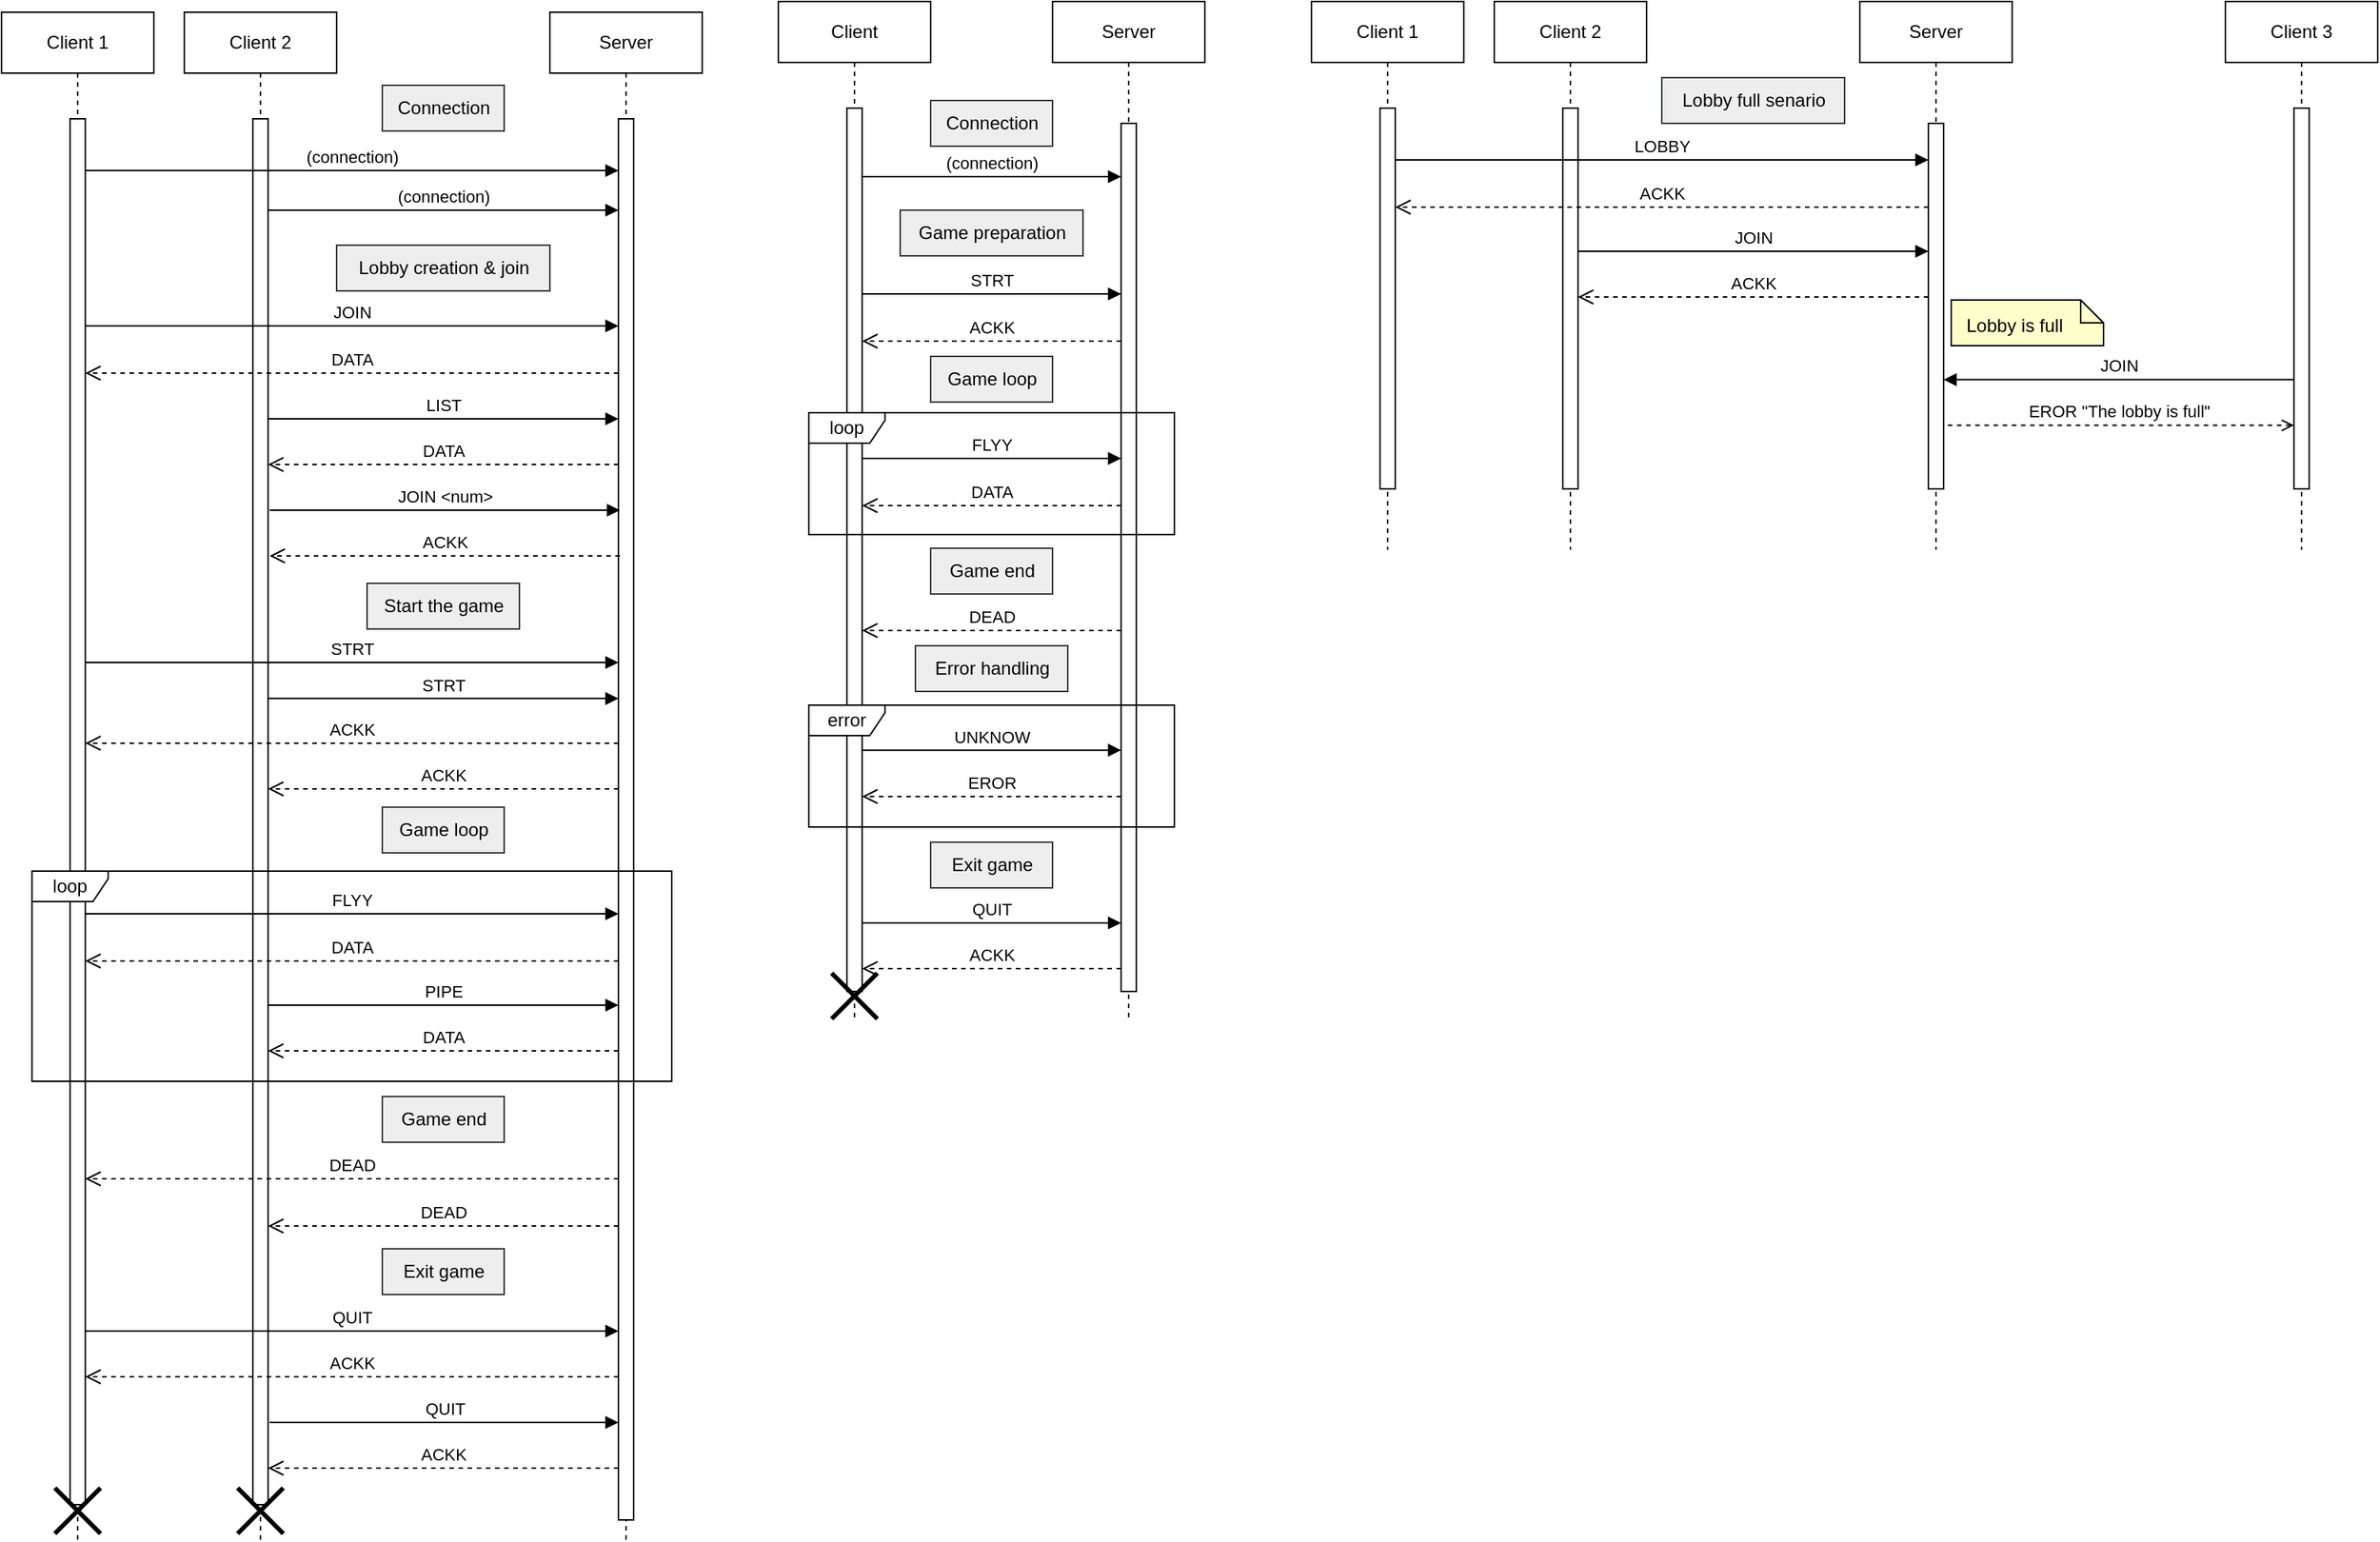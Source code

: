 <mxfile version="24.7.17">
  <diagram name="Page-1" id="2YBvvXClWsGukQMizWep">
    <mxGraphModel dx="1594" dy="945" grid="1" gridSize="10" guides="1" tooltips="1" connect="1" arrows="1" fold="1" page="1" pageScale="1" pageWidth="850" pageHeight="1100" math="0" shadow="0">
      <root>
        <mxCell id="0" />
        <mxCell id="1" parent="0" />
        <mxCell id="tDjdki0yMLphuaXDx4tr-15" value="Client" style="shape=umlLifeline;perimeter=lifelinePerimeter;whiteSpace=wrap;html=1;container=0;dropTarget=0;collapsible=0;recursiveResize=0;outlineConnect=0;portConstraint=eastwest;newEdgeStyle={&quot;edgeStyle&quot;:&quot;elbowEdgeStyle&quot;,&quot;elbow&quot;:&quot;vertical&quot;,&quot;curved&quot;:0,&quot;rounded&quot;:0};" parent="1" vertex="1">
          <mxGeometry x="550" y="23" width="100" height="670" as="geometry" />
        </mxCell>
        <mxCell id="tDjdki0yMLphuaXDx4tr-16" value="" style="html=1;points=[];perimeter=orthogonalPerimeter;outlineConnect=0;targetShapes=umlLifeline;portConstraint=eastwest;newEdgeStyle={&quot;edgeStyle&quot;:&quot;elbowEdgeStyle&quot;,&quot;elbow&quot;:&quot;vertical&quot;,&quot;curved&quot;:0,&quot;rounded&quot;:0};" parent="tDjdki0yMLphuaXDx4tr-15" vertex="1">
          <mxGeometry x="45" y="70" width="10" height="580" as="geometry" />
        </mxCell>
        <mxCell id="tDjdki0yMLphuaXDx4tr-46" value="" style="shape=umlDestroy;whiteSpace=wrap;html=1;strokeWidth=3;targetShapes=umlLifeline;" parent="tDjdki0yMLphuaXDx4tr-15" vertex="1">
          <mxGeometry x="35" y="638" width="30" height="30" as="geometry" />
        </mxCell>
        <mxCell id="tDjdki0yMLphuaXDx4tr-17" value="Server" style="shape=umlLifeline;perimeter=lifelinePerimeter;whiteSpace=wrap;html=1;container=0;dropTarget=0;collapsible=0;recursiveResize=0;outlineConnect=0;portConstraint=eastwest;newEdgeStyle={&quot;edgeStyle&quot;:&quot;elbowEdgeStyle&quot;,&quot;elbow&quot;:&quot;vertical&quot;,&quot;curved&quot;:0,&quot;rounded&quot;:0};" parent="1" vertex="1">
          <mxGeometry x="730" y="23" width="100" height="670" as="geometry" />
        </mxCell>
        <mxCell id="tDjdki0yMLphuaXDx4tr-18" value="" style="html=1;points=[];perimeter=orthogonalPerimeter;outlineConnect=0;targetShapes=umlLifeline;portConstraint=eastwest;newEdgeStyle={&quot;edgeStyle&quot;:&quot;elbowEdgeStyle&quot;,&quot;elbow&quot;:&quot;vertical&quot;,&quot;curved&quot;:0,&quot;rounded&quot;:0};" parent="tDjdki0yMLphuaXDx4tr-17" vertex="1">
          <mxGeometry x="45" y="80" width="10" height="570" as="geometry" />
        </mxCell>
        <mxCell id="tDjdki0yMLphuaXDx4tr-19" value="(connection)" style="html=1;verticalAlign=bottom;endArrow=block;edgeStyle=elbowEdgeStyle;elbow=horizontal;curved=0;rounded=0;" parent="1" edge="1">
          <mxGeometry relative="1" as="geometry">
            <mxPoint x="605" y="138" as="sourcePoint" />
            <Array as="points">
              <mxPoint x="690" y="138" />
            </Array>
            <mxPoint x="775" y="138" as="targetPoint" />
          </mxGeometry>
        </mxCell>
        <mxCell id="tDjdki0yMLphuaXDx4tr-28" value="Connection" style="text;html=1;align=center;verticalAlign=middle;resizable=0;points=[];autosize=1;strokeColor=#36393d;fillColor=#eeeeee;" parent="1" vertex="1">
          <mxGeometry x="650" y="88" width="80" height="30" as="geometry" />
        </mxCell>
        <mxCell id="tDjdki0yMLphuaXDx4tr-30" value="Game preparation" style="text;html=1;align=center;verticalAlign=middle;resizable=0;points=[];autosize=1;strokeColor=#36393d;fillColor=#eeeeee;" parent="1" vertex="1">
          <mxGeometry x="630" y="160" width="120" height="30" as="geometry" />
        </mxCell>
        <mxCell id="tDjdki0yMLphuaXDx4tr-31" value="STRT" style="html=1;verticalAlign=bottom;endArrow=block;edgeStyle=elbowEdgeStyle;elbow=vertical;curved=0;rounded=0;" parent="1" edge="1">
          <mxGeometry relative="1" as="geometry">
            <mxPoint x="605" y="215" as="sourcePoint" />
            <Array as="points">
              <mxPoint x="690" y="215" />
            </Array>
            <mxPoint x="775" y="215" as="targetPoint" />
          </mxGeometry>
        </mxCell>
        <mxCell id="tDjdki0yMLphuaXDx4tr-32" value="ACKK" style="html=1;verticalAlign=bottom;endArrow=open;dashed=1;endSize=8;edgeStyle=elbowEdgeStyle;elbow=horizontal;curved=0;rounded=0;" parent="1" edge="1">
          <mxGeometry relative="1" as="geometry">
            <mxPoint x="605" y="246" as="targetPoint" />
            <Array as="points">
              <mxPoint x="700" y="246" />
            </Array>
            <mxPoint x="775" y="246" as="sourcePoint" />
          </mxGeometry>
        </mxCell>
        <mxCell id="tDjdki0yMLphuaXDx4tr-33" value="Game loop" style="text;html=1;align=center;verticalAlign=middle;resizable=0;points=[];autosize=1;strokeColor=#36393d;fillColor=#eeeeee;" parent="1" vertex="1">
          <mxGeometry x="650" y="256" width="80" height="30" as="geometry" />
        </mxCell>
        <mxCell id="tDjdki0yMLphuaXDx4tr-34" value="loop" style="shape=umlFrame;whiteSpace=wrap;html=1;pointerEvents=0;width=50;height=20;" parent="1" vertex="1">
          <mxGeometry x="570" y="293" width="240" height="80" as="geometry" />
        </mxCell>
        <mxCell id="tDjdki0yMLphuaXDx4tr-35" value="FLYY" style="html=1;verticalAlign=bottom;endArrow=block;edgeStyle=elbowEdgeStyle;elbow=vertical;curved=0;rounded=0;" parent="1" edge="1">
          <mxGeometry relative="1" as="geometry">
            <mxPoint x="605" y="323" as="sourcePoint" />
            <Array as="points">
              <mxPoint x="690" y="323" />
            </Array>
            <mxPoint x="775" y="323" as="targetPoint" />
          </mxGeometry>
        </mxCell>
        <mxCell id="tDjdki0yMLphuaXDx4tr-36" value="DATA" style="html=1;verticalAlign=bottom;endArrow=open;dashed=1;endSize=8;edgeStyle=elbowEdgeStyle;elbow=vertical;curved=0;rounded=0;" parent="1" edge="1">
          <mxGeometry relative="1" as="geometry">
            <mxPoint x="605" y="354" as="targetPoint" />
            <Array as="points">
              <mxPoint x="700" y="354" />
            </Array>
            <mxPoint x="775" y="354" as="sourcePoint" />
          </mxGeometry>
        </mxCell>
        <mxCell id="tDjdki0yMLphuaXDx4tr-37" value="DEAD" style="html=1;verticalAlign=bottom;endArrow=open;dashed=1;endSize=8;edgeStyle=elbowEdgeStyle;elbow=vertical;curved=0;rounded=0;" parent="1" edge="1">
          <mxGeometry relative="1" as="geometry">
            <mxPoint x="605" y="436" as="targetPoint" />
            <Array as="points">
              <mxPoint x="700" y="436" />
            </Array>
            <mxPoint x="775" y="436" as="sourcePoint" />
          </mxGeometry>
        </mxCell>
        <mxCell id="tDjdki0yMLphuaXDx4tr-38" value="Game end" style="text;html=1;align=center;verticalAlign=middle;resizable=0;points=[];autosize=1;strokeColor=#36393d;fillColor=#eeeeee;" parent="1" vertex="1">
          <mxGeometry x="650" y="382" width="80" height="30" as="geometry" />
        </mxCell>
        <mxCell id="tDjdki0yMLphuaXDx4tr-39" value="Error handling" style="text;html=1;align=center;verticalAlign=middle;resizable=0;points=[];autosize=1;strokeColor=#36393d;fillColor=#eeeeee;" parent="1" vertex="1">
          <mxGeometry x="640" y="446" width="100" height="30" as="geometry" />
        </mxCell>
        <mxCell id="tDjdki0yMLphuaXDx4tr-40" value="error" style="shape=umlFrame;whiteSpace=wrap;html=1;pointerEvents=0;width=50;height=20;" parent="1" vertex="1">
          <mxGeometry x="570" y="485" width="240" height="80" as="geometry" />
        </mxCell>
        <mxCell id="tDjdki0yMLphuaXDx4tr-41" value="UNKNOW" style="html=1;verticalAlign=bottom;endArrow=block;edgeStyle=elbowEdgeStyle;elbow=vertical;curved=0;rounded=0;" parent="1" edge="1">
          <mxGeometry relative="1" as="geometry">
            <mxPoint x="605" y="514.58" as="sourcePoint" />
            <Array as="points">
              <mxPoint x="690" y="514.58" />
            </Array>
            <mxPoint x="775" y="514.58" as="targetPoint" />
          </mxGeometry>
        </mxCell>
        <mxCell id="tDjdki0yMLphuaXDx4tr-42" value="EROR" style="html=1;verticalAlign=bottom;endArrow=open;dashed=1;endSize=8;edgeStyle=elbowEdgeStyle;elbow=vertical;curved=0;rounded=0;" parent="1" edge="1">
          <mxGeometry relative="1" as="geometry">
            <mxPoint x="605" y="545" as="targetPoint" />
            <Array as="points">
              <mxPoint x="700" y="545" />
            </Array>
            <mxPoint x="775" y="545" as="sourcePoint" />
          </mxGeometry>
        </mxCell>
        <mxCell id="tDjdki0yMLphuaXDx4tr-43" value="Exit game" style="text;html=1;align=center;verticalAlign=middle;resizable=0;points=[];autosize=1;strokeColor=#36393d;fillColor=#eeeeee;" parent="1" vertex="1">
          <mxGeometry x="650" y="575" width="80" height="30" as="geometry" />
        </mxCell>
        <mxCell id="tDjdki0yMLphuaXDx4tr-44" value="QUIT" style="html=1;verticalAlign=bottom;endArrow=block;edgeStyle=elbowEdgeStyle;elbow=vertical;curved=0;rounded=0;" parent="1" edge="1">
          <mxGeometry relative="1" as="geometry">
            <mxPoint x="605" y="628" as="sourcePoint" />
            <Array as="points">
              <mxPoint x="690" y="628" />
            </Array>
            <mxPoint x="775" y="628" as="targetPoint" />
          </mxGeometry>
        </mxCell>
        <mxCell id="tDjdki0yMLphuaXDx4tr-45" value="ACKK" style="html=1;verticalAlign=bottom;endArrow=open;dashed=1;endSize=8;edgeStyle=elbowEdgeStyle;elbow=vertical;curved=0;rounded=0;" parent="1" edge="1">
          <mxGeometry relative="1" as="geometry">
            <mxPoint x="605" y="658" as="targetPoint" />
            <Array as="points">
              <mxPoint x="700" y="658" />
            </Array>
            <mxPoint x="775" y="658" as="sourcePoint" />
          </mxGeometry>
        </mxCell>
        <mxCell id="tDjdki0yMLphuaXDx4tr-47" value="Client 1" style="shape=umlLifeline;perimeter=lifelinePerimeter;whiteSpace=wrap;html=1;container=0;dropTarget=0;collapsible=0;recursiveResize=0;outlineConnect=0;portConstraint=eastwest;newEdgeStyle={&quot;edgeStyle&quot;:&quot;elbowEdgeStyle&quot;,&quot;elbow&quot;:&quot;vertical&quot;,&quot;curved&quot;:0,&quot;rounded&quot;:0};" parent="1" vertex="1">
          <mxGeometry x="40" y="30" width="100" height="1003" as="geometry" />
        </mxCell>
        <mxCell id="tDjdki0yMLphuaXDx4tr-48" value="" style="html=1;points=[];perimeter=orthogonalPerimeter;outlineConnect=0;targetShapes=umlLifeline;portConstraint=eastwest;newEdgeStyle={&quot;edgeStyle&quot;:&quot;elbowEdgeStyle&quot;,&quot;elbow&quot;:&quot;vertical&quot;,&quot;curved&quot;:0,&quot;rounded&quot;:0};" parent="tDjdki0yMLphuaXDx4tr-47" vertex="1">
          <mxGeometry x="45" y="70" width="10" height="910" as="geometry" />
        </mxCell>
        <mxCell id="tDjdki0yMLphuaXDx4tr-86" value="" style="shape=umlDestroy;whiteSpace=wrap;html=1;strokeWidth=3;targetShapes=umlLifeline;" parent="tDjdki0yMLphuaXDx4tr-47" vertex="1">
          <mxGeometry x="35" y="969" width="30" height="30" as="geometry" />
        </mxCell>
        <mxCell id="tDjdki0yMLphuaXDx4tr-50" value="Client 2" style="shape=umlLifeline;perimeter=lifelinePerimeter;whiteSpace=wrap;html=1;container=0;dropTarget=0;collapsible=0;recursiveResize=0;outlineConnect=0;portConstraint=eastwest;newEdgeStyle={&quot;edgeStyle&quot;:&quot;elbowEdgeStyle&quot;,&quot;elbow&quot;:&quot;vertical&quot;,&quot;curved&quot;:0,&quot;rounded&quot;:0};" parent="1" vertex="1">
          <mxGeometry x="160" y="30" width="100" height="1003" as="geometry" />
        </mxCell>
        <mxCell id="tDjdki0yMLphuaXDx4tr-51" value="" style="html=1;points=[];perimeter=orthogonalPerimeter;outlineConnect=0;targetShapes=umlLifeline;portConstraint=eastwest;newEdgeStyle={&quot;edgeStyle&quot;:&quot;elbowEdgeStyle&quot;,&quot;elbow&quot;:&quot;vertical&quot;,&quot;curved&quot;:0,&quot;rounded&quot;:0};" parent="tDjdki0yMLphuaXDx4tr-50" vertex="1">
          <mxGeometry x="45" y="70" width="10" height="910" as="geometry" />
        </mxCell>
        <mxCell id="tDjdki0yMLphuaXDx4tr-87" value="" style="shape=umlDestroy;whiteSpace=wrap;html=1;strokeWidth=3;targetShapes=umlLifeline;" parent="tDjdki0yMLphuaXDx4tr-50" vertex="1">
          <mxGeometry x="35" y="969" width="30" height="30" as="geometry" />
        </mxCell>
        <mxCell id="tDjdki0yMLphuaXDx4tr-53" value="Server" style="shape=umlLifeline;perimeter=lifelinePerimeter;whiteSpace=wrap;html=1;container=0;dropTarget=0;collapsible=0;recursiveResize=0;outlineConnect=0;portConstraint=eastwest;newEdgeStyle={&quot;edgeStyle&quot;:&quot;elbowEdgeStyle&quot;,&quot;elbow&quot;:&quot;vertical&quot;,&quot;curved&quot;:0,&quot;rounded&quot;:0};" parent="1" vertex="1">
          <mxGeometry x="400" y="30" width="100" height="1003" as="geometry" />
        </mxCell>
        <mxCell id="tDjdki0yMLphuaXDx4tr-54" value="" style="html=1;points=[];perimeter=orthogonalPerimeter;outlineConnect=0;targetShapes=umlLifeline;portConstraint=eastwest;newEdgeStyle={&quot;edgeStyle&quot;:&quot;elbowEdgeStyle&quot;,&quot;elbow&quot;:&quot;vertical&quot;,&quot;curved&quot;:0,&quot;rounded&quot;:0};" parent="tDjdki0yMLphuaXDx4tr-53" vertex="1">
          <mxGeometry x="45" y="70" width="10" height="920" as="geometry" />
        </mxCell>
        <mxCell id="tDjdki0yMLphuaXDx4tr-57" value="Connection" style="text;html=1;align=center;verticalAlign=middle;resizable=0;points=[];autosize=1;strokeColor=#36393d;fillColor=#eeeeee;" parent="1" vertex="1">
          <mxGeometry x="290" y="78" width="80" height="30" as="geometry" />
        </mxCell>
        <mxCell id="tDjdki0yMLphuaXDx4tr-58" value="(connection)" style="html=1;verticalAlign=bottom;endArrow=block;edgeStyle=elbowEdgeStyle;elbow=vertical;curved=0;rounded=0;" parent="1" edge="1">
          <mxGeometry relative="1" as="geometry">
            <mxPoint x="95" y="134" as="sourcePoint" />
            <Array as="points">
              <mxPoint x="330" y="134" />
            </Array>
            <mxPoint x="445" y="134" as="targetPoint" />
          </mxGeometry>
        </mxCell>
        <mxCell id="tDjdki0yMLphuaXDx4tr-60" value="(connection)" style="html=1;verticalAlign=bottom;endArrow=block;edgeStyle=elbowEdgeStyle;elbow=horizontal;curved=0;rounded=0;" parent="1" edge="1">
          <mxGeometry relative="1" as="geometry">
            <mxPoint x="215" y="160" as="sourcePoint" />
            <Array as="points">
              <mxPoint x="335" y="160" />
            </Array>
            <mxPoint x="445" y="160" as="targetPoint" />
          </mxGeometry>
        </mxCell>
        <mxCell id="tDjdki0yMLphuaXDx4tr-62" value="Lobby creation &amp;amp; join" style="text;html=1;align=center;verticalAlign=middle;resizable=0;points=[];autosize=1;strokeColor=#36393d;fillColor=#eeeeee;" parent="1" vertex="1">
          <mxGeometry x="260" y="183" width="140" height="30" as="geometry" />
        </mxCell>
        <mxCell id="tDjdki0yMLphuaXDx4tr-63" value="JOIN" style="html=1;verticalAlign=bottom;endArrow=block;edgeStyle=elbowEdgeStyle;elbow=vertical;curved=0;rounded=0;" parent="1" edge="1">
          <mxGeometry relative="1" as="geometry">
            <mxPoint x="95" y="236" as="sourcePoint" />
            <Array as="points">
              <mxPoint x="325" y="236" />
            </Array>
            <mxPoint x="445" y="236" as="targetPoint" />
          </mxGeometry>
        </mxCell>
        <mxCell id="tDjdki0yMLphuaXDx4tr-64" value="DATA" style="html=1;verticalAlign=bottom;endArrow=open;dashed=1;endSize=8;edgeStyle=elbowEdgeStyle;elbow=vertical;curved=0;rounded=0;" parent="1" edge="1">
          <mxGeometry relative="1" as="geometry">
            <mxPoint x="95" y="267" as="targetPoint" />
            <Array as="points">
              <mxPoint x="350" y="267" />
            </Array>
            <mxPoint x="445" y="267" as="sourcePoint" />
          </mxGeometry>
        </mxCell>
        <mxCell id="tDjdki0yMLphuaXDx4tr-65" value="LIST" style="html=1;verticalAlign=bottom;endArrow=block;edgeStyle=elbowEdgeStyle;elbow=vertical;curved=0;rounded=0;" parent="1" edge="1">
          <mxGeometry relative="1" as="geometry">
            <mxPoint x="215" y="297" as="sourcePoint" />
            <Array as="points">
              <mxPoint x="335" y="297" />
            </Array>
            <mxPoint x="445" y="297" as="targetPoint" />
          </mxGeometry>
        </mxCell>
        <mxCell id="tDjdki0yMLphuaXDx4tr-66" value="DATA" style="html=1;verticalAlign=bottom;endArrow=open;dashed=1;endSize=8;edgeStyle=elbowEdgeStyle;elbow=vertical;curved=0;rounded=0;" parent="1" edge="1">
          <mxGeometry relative="1" as="geometry">
            <mxPoint x="215" y="327" as="targetPoint" />
            <Array as="points">
              <mxPoint x="350" y="327" />
            </Array>
            <mxPoint x="445" y="327" as="sourcePoint" />
          </mxGeometry>
        </mxCell>
        <mxCell id="tDjdki0yMLphuaXDx4tr-67" value="JOIN &amp;lt;num&amp;gt;" style="html=1;verticalAlign=bottom;endArrow=block;edgeStyle=elbowEdgeStyle;elbow=horizontal;curved=0;rounded=0;" parent="1" edge="1">
          <mxGeometry relative="1" as="geometry">
            <mxPoint x="216" y="357" as="sourcePoint" />
            <Array as="points">
              <mxPoint x="336" y="357" />
            </Array>
            <mxPoint x="446" y="357" as="targetPoint" />
          </mxGeometry>
        </mxCell>
        <mxCell id="tDjdki0yMLphuaXDx4tr-68" value="ACKK" style="html=1;verticalAlign=bottom;endArrow=open;dashed=1;endSize=8;edgeStyle=elbowEdgeStyle;elbow=vertical;curved=0;rounded=0;" parent="1" edge="1">
          <mxGeometry x="0.003" relative="1" as="geometry">
            <mxPoint x="216" y="387" as="targetPoint" />
            <Array as="points">
              <mxPoint x="351" y="387" />
            </Array>
            <mxPoint x="446" y="387" as="sourcePoint" />
            <mxPoint as="offset" />
          </mxGeometry>
        </mxCell>
        <mxCell id="tDjdki0yMLphuaXDx4tr-69" value="ACKK" style="html=1;verticalAlign=bottom;endArrow=open;dashed=1;endSize=8;edgeStyle=elbowEdgeStyle;elbow=vertical;curved=0;rounded=0;" parent="1" edge="1">
          <mxGeometry x="0.003" relative="1" as="geometry">
            <mxPoint x="95.0" y="510" as="targetPoint" />
            <Array as="points">
              <mxPoint x="350" y="510" />
            </Array>
            <mxPoint x="445" y="510" as="sourcePoint" />
            <mxPoint as="offset" />
          </mxGeometry>
        </mxCell>
        <mxCell id="tDjdki0yMLphuaXDx4tr-70" value="ACKK" style="html=1;verticalAlign=bottom;endArrow=open;dashed=1;endSize=8;edgeStyle=elbowEdgeStyle;elbow=vertical;curved=0;rounded=0;" parent="1" edge="1">
          <mxGeometry x="0.003" relative="1" as="geometry">
            <mxPoint x="215" y="540" as="targetPoint" />
            <Array as="points">
              <mxPoint x="350" y="540" />
            </Array>
            <mxPoint x="445" y="540" as="sourcePoint" />
            <mxPoint as="offset" />
          </mxGeometry>
        </mxCell>
        <mxCell id="tDjdki0yMLphuaXDx4tr-71" value="Start the game" style="text;html=1;align=center;verticalAlign=middle;resizable=0;points=[];autosize=1;strokeColor=#36393d;fillColor=#eeeeee;" parent="1" vertex="1">
          <mxGeometry x="280" y="405" width="100" height="30" as="geometry" />
        </mxCell>
        <mxCell id="tDjdki0yMLphuaXDx4tr-72" value="Game loop" style="text;html=1;align=center;verticalAlign=middle;resizable=0;points=[];autosize=1;strokeColor=#36393d;fillColor=#eeeeee;" parent="1" vertex="1">
          <mxGeometry x="290" y="552" width="80" height="30" as="geometry" />
        </mxCell>
        <mxCell id="tDjdki0yMLphuaXDx4tr-73" value="loop" style="shape=umlFrame;whiteSpace=wrap;html=1;pointerEvents=0;width=50;height=20;" parent="1" vertex="1">
          <mxGeometry x="60" y="594" width="420" height="138" as="geometry" />
        </mxCell>
        <mxCell id="tDjdki0yMLphuaXDx4tr-74" value="FLYY" style="html=1;verticalAlign=bottom;endArrow=block;edgeStyle=elbowEdgeStyle;elbow=vertical;curved=0;rounded=0;" parent="1" edge="1">
          <mxGeometry relative="1" as="geometry">
            <mxPoint x="95" y="622" as="sourcePoint" />
            <Array as="points">
              <mxPoint x="325" y="622" />
            </Array>
            <mxPoint x="445" y="622" as="targetPoint" />
          </mxGeometry>
        </mxCell>
        <mxCell id="tDjdki0yMLphuaXDx4tr-75" value="DATA" style="html=1;verticalAlign=bottom;endArrow=open;dashed=1;endSize=8;edgeStyle=elbowEdgeStyle;elbow=vertical;curved=0;rounded=0;" parent="1" edge="1">
          <mxGeometry relative="1" as="geometry">
            <mxPoint x="95" y="653" as="targetPoint" />
            <Array as="points">
              <mxPoint x="350" y="653" />
            </Array>
            <mxPoint x="445" y="653" as="sourcePoint" />
          </mxGeometry>
        </mxCell>
        <mxCell id="tDjdki0yMLphuaXDx4tr-76" value="PIPE" style="html=1;verticalAlign=bottom;endArrow=block;edgeStyle=elbowEdgeStyle;elbow=horizontal;curved=0;rounded=0;" parent="1" edge="1">
          <mxGeometry relative="1" as="geometry">
            <mxPoint x="215.0" y="682" as="sourcePoint" />
            <Array as="points">
              <mxPoint x="325" y="682" />
            </Array>
            <mxPoint x="445" y="682" as="targetPoint" />
          </mxGeometry>
        </mxCell>
        <mxCell id="tDjdki0yMLphuaXDx4tr-77" value="DATA" style="html=1;verticalAlign=bottom;endArrow=open;dashed=1;endSize=8;edgeStyle=elbowEdgeStyle;elbow=vertical;curved=0;rounded=0;" parent="1" edge="1">
          <mxGeometry relative="1" as="geometry">
            <mxPoint x="215.0" y="712" as="targetPoint" />
            <Array as="points">
              <mxPoint x="350" y="712" />
            </Array>
            <mxPoint x="445" y="712" as="sourcePoint" />
          </mxGeometry>
        </mxCell>
        <mxCell id="tDjdki0yMLphuaXDx4tr-78" value="Game end" style="text;html=1;align=center;verticalAlign=middle;resizable=0;points=[];autosize=1;strokeColor=#36393d;fillColor=#eeeeee;" parent="1" vertex="1">
          <mxGeometry x="290" y="742" width="80" height="30" as="geometry" />
        </mxCell>
        <mxCell id="tDjdki0yMLphuaXDx4tr-79" value="DEAD" style="html=1;verticalAlign=bottom;endArrow=open;dashed=1;endSize=8;edgeStyle=elbowEdgeStyle;elbow=vertical;curved=0;rounded=0;" parent="1" edge="1">
          <mxGeometry relative="1" as="geometry">
            <mxPoint x="95.0" y="796.0" as="targetPoint" />
            <Array as="points">
              <mxPoint x="367" y="796" />
            </Array>
            <mxPoint x="445" y="796.0" as="sourcePoint" />
          </mxGeometry>
        </mxCell>
        <mxCell id="tDjdki0yMLphuaXDx4tr-80" value="DEAD" style="html=1;verticalAlign=bottom;endArrow=open;dashed=1;endSize=8;edgeStyle=elbowEdgeStyle;elbow=vertical;curved=0;rounded=0;" parent="1" edge="1">
          <mxGeometry relative="1" as="geometry">
            <mxPoint x="215.0" y="827" as="targetPoint" />
            <Array as="points">
              <mxPoint x="367" y="827" />
            </Array>
            <mxPoint x="445" y="827" as="sourcePoint" />
          </mxGeometry>
        </mxCell>
        <mxCell id="tDjdki0yMLphuaXDx4tr-81" value="QUIT" style="html=1;verticalAlign=bottom;endArrow=block;edgeStyle=elbowEdgeStyle;elbow=vertical;curved=0;rounded=0;" parent="1" edge="1">
          <mxGeometry relative="1" as="geometry">
            <mxPoint x="216" y="956" as="sourcePoint" />
            <Array as="points">
              <mxPoint x="301" y="956" />
            </Array>
            <mxPoint x="445" y="956" as="targetPoint" />
          </mxGeometry>
        </mxCell>
        <mxCell id="tDjdki0yMLphuaXDx4tr-82" value="ACKK" style="html=1;verticalAlign=bottom;endArrow=open;dashed=1;endSize=8;edgeStyle=elbowEdgeStyle;elbow=vertical;curved=0;rounded=0;" parent="1" edge="1">
          <mxGeometry relative="1" as="geometry">
            <mxPoint x="215" y="986" as="targetPoint" />
            <Array as="points">
              <mxPoint x="335" y="986" />
            </Array>
            <mxPoint x="445" y="986" as="sourcePoint" />
          </mxGeometry>
        </mxCell>
        <mxCell id="tDjdki0yMLphuaXDx4tr-83" value="Exit game" style="text;html=1;align=center;verticalAlign=middle;resizable=0;points=[];autosize=1;strokeColor=#36393d;fillColor=#eeeeee;" parent="1" vertex="1">
          <mxGeometry x="290" y="842" width="80" height="30" as="geometry" />
        </mxCell>
        <mxCell id="tDjdki0yMLphuaXDx4tr-84" value="QUIT" style="html=1;verticalAlign=bottom;endArrow=block;edgeStyle=elbowEdgeStyle;elbow=vertical;curved=0;rounded=0;" parent="1" edge="1">
          <mxGeometry relative="1" as="geometry">
            <mxPoint x="95.0" y="896.0" as="sourcePoint" />
            <Array as="points">
              <mxPoint x="301" y="896" />
            </Array>
            <mxPoint x="445" y="896" as="targetPoint" />
          </mxGeometry>
        </mxCell>
        <mxCell id="tDjdki0yMLphuaXDx4tr-85" value="ACKK" style="html=1;verticalAlign=bottom;endArrow=open;dashed=1;endSize=8;edgeStyle=elbowEdgeStyle;elbow=vertical;curved=0;rounded=0;" parent="1" edge="1">
          <mxGeometry relative="1" as="geometry">
            <mxPoint x="95.0" y="926.0" as="targetPoint" />
            <Array as="points">
              <mxPoint x="335" y="926" />
            </Array>
            <mxPoint x="445" y="926" as="sourcePoint" />
          </mxGeometry>
        </mxCell>
        <mxCell id="tDjdki0yMLphuaXDx4tr-93" value="Client 1" style="shape=umlLifeline;perimeter=lifelinePerimeter;whiteSpace=wrap;html=1;container=0;dropTarget=0;collapsible=0;recursiveResize=0;outlineConnect=0;portConstraint=eastwest;newEdgeStyle={&quot;edgeStyle&quot;:&quot;elbowEdgeStyle&quot;,&quot;elbow&quot;:&quot;vertical&quot;,&quot;curved&quot;:0,&quot;rounded&quot;:0};" parent="1" vertex="1">
          <mxGeometry x="900" y="23" width="100" height="360" as="geometry" />
        </mxCell>
        <mxCell id="tDjdki0yMLphuaXDx4tr-94" value="" style="html=1;points=[];perimeter=orthogonalPerimeter;outlineConnect=0;targetShapes=umlLifeline;portConstraint=eastwest;newEdgeStyle={&quot;edgeStyle&quot;:&quot;elbowEdgeStyle&quot;,&quot;elbow&quot;:&quot;vertical&quot;,&quot;curved&quot;:0,&quot;rounded&quot;:0};" parent="tDjdki0yMLphuaXDx4tr-93" vertex="1">
          <mxGeometry x="45" y="70" width="10" height="250" as="geometry" />
        </mxCell>
        <mxCell id="tDjdki0yMLphuaXDx4tr-96" value="Client 2" style="shape=umlLifeline;perimeter=lifelinePerimeter;whiteSpace=wrap;html=1;container=0;dropTarget=0;collapsible=0;recursiveResize=0;outlineConnect=0;portConstraint=eastwest;newEdgeStyle={&quot;edgeStyle&quot;:&quot;elbowEdgeStyle&quot;,&quot;elbow&quot;:&quot;vertical&quot;,&quot;curved&quot;:0,&quot;rounded&quot;:0};" parent="1" vertex="1">
          <mxGeometry x="1020" y="23" width="100" height="360" as="geometry" />
        </mxCell>
        <mxCell id="tDjdki0yMLphuaXDx4tr-97" value="" style="html=1;points=[];perimeter=orthogonalPerimeter;outlineConnect=0;targetShapes=umlLifeline;portConstraint=eastwest;newEdgeStyle={&quot;edgeStyle&quot;:&quot;elbowEdgeStyle&quot;,&quot;elbow&quot;:&quot;vertical&quot;,&quot;curved&quot;:0,&quot;rounded&quot;:0};" parent="tDjdki0yMLphuaXDx4tr-96" vertex="1">
          <mxGeometry x="45" y="70" width="10" height="250" as="geometry" />
        </mxCell>
        <mxCell id="tDjdki0yMLphuaXDx4tr-99" value="Server" style="shape=umlLifeline;perimeter=lifelinePerimeter;whiteSpace=wrap;html=1;container=0;dropTarget=0;collapsible=0;recursiveResize=0;outlineConnect=0;portConstraint=eastwest;newEdgeStyle={&quot;edgeStyle&quot;:&quot;elbowEdgeStyle&quot;,&quot;elbow&quot;:&quot;vertical&quot;,&quot;curved&quot;:0,&quot;rounded&quot;:0};" parent="1" vertex="1">
          <mxGeometry x="1260" y="23" width="100" height="360" as="geometry" />
        </mxCell>
        <mxCell id="tDjdki0yMLphuaXDx4tr-100" value="" style="html=1;points=[];perimeter=orthogonalPerimeter;outlineConnect=0;targetShapes=umlLifeline;portConstraint=eastwest;newEdgeStyle={&quot;edgeStyle&quot;:&quot;elbowEdgeStyle&quot;,&quot;elbow&quot;:&quot;vertical&quot;,&quot;curved&quot;:0,&quot;rounded&quot;:0};" parent="tDjdki0yMLphuaXDx4tr-99" vertex="1">
          <mxGeometry x="45" y="80" width="10" height="240" as="geometry" />
        </mxCell>
        <mxCell id="tDjdki0yMLphuaXDx4tr-101" value="Client 3" style="shape=umlLifeline;perimeter=lifelinePerimeter;whiteSpace=wrap;html=1;container=0;dropTarget=0;collapsible=0;recursiveResize=0;outlineConnect=0;portConstraint=eastwest;newEdgeStyle={&quot;edgeStyle&quot;:&quot;elbowEdgeStyle&quot;,&quot;elbow&quot;:&quot;vertical&quot;,&quot;curved&quot;:0,&quot;rounded&quot;:0};" parent="1" vertex="1">
          <mxGeometry x="1500" y="23" width="100" height="360" as="geometry" />
        </mxCell>
        <mxCell id="tDjdki0yMLphuaXDx4tr-102" value="" style="html=1;points=[];perimeter=orthogonalPerimeter;outlineConnect=0;targetShapes=umlLifeline;portConstraint=eastwest;newEdgeStyle={&quot;edgeStyle&quot;:&quot;elbowEdgeStyle&quot;,&quot;elbow&quot;:&quot;vertical&quot;,&quot;curved&quot;:0,&quot;rounded&quot;:0};" parent="tDjdki0yMLphuaXDx4tr-101" vertex="1">
          <mxGeometry x="45" y="70" width="10" height="250" as="geometry" />
        </mxCell>
        <mxCell id="tDjdki0yMLphuaXDx4tr-104" value="Lobby full senario" style="text;html=1;align=center;verticalAlign=middle;resizable=0;points=[];autosize=1;strokeColor=#36393d;fillColor=#eeeeee;" parent="1" vertex="1">
          <mxGeometry x="1130" y="73" width="120" height="30" as="geometry" />
        </mxCell>
        <mxCell id="tDjdki0yMLphuaXDx4tr-105" value="LOBBY" style="html=1;verticalAlign=bottom;endArrow=block;edgeStyle=elbowEdgeStyle;elbow=vertical;curved=0;rounded=0;" parent="1" edge="1">
          <mxGeometry relative="1" as="geometry">
            <mxPoint x="955" y="127" as="sourcePoint" />
            <Array as="points">
              <mxPoint x="1185" y="127" />
            </Array>
            <mxPoint x="1305" y="127" as="targetPoint" />
          </mxGeometry>
        </mxCell>
        <mxCell id="tDjdki0yMLphuaXDx4tr-106" value="ACKK" style="html=1;verticalAlign=bottom;endArrow=open;dashed=1;endSize=8;edgeStyle=elbowEdgeStyle;elbow=vertical;curved=0;rounded=0;" parent="1" edge="1">
          <mxGeometry relative="1" as="geometry">
            <mxPoint x="955" y="158" as="targetPoint" />
            <Array as="points">
              <mxPoint x="1210" y="158" />
            </Array>
            <mxPoint x="1305" y="158" as="sourcePoint" />
          </mxGeometry>
        </mxCell>
        <mxCell id="tDjdki0yMLphuaXDx4tr-107" value="JOIN" style="html=1;verticalAlign=bottom;endArrow=block;edgeStyle=elbowEdgeStyle;elbow=vertical;curved=0;rounded=0;" parent="1" edge="1">
          <mxGeometry relative="1" as="geometry">
            <mxPoint x="1075" y="187" as="sourcePoint" />
            <Array as="points">
              <mxPoint x="1195" y="187" />
            </Array>
            <mxPoint x="1305" y="187" as="targetPoint" />
          </mxGeometry>
        </mxCell>
        <mxCell id="tDjdki0yMLphuaXDx4tr-108" value="ACKK" style="html=1;verticalAlign=bottom;endArrow=open;dashed=1;endSize=8;edgeStyle=elbowEdgeStyle;elbow=vertical;curved=0;rounded=0;" parent="1" edge="1">
          <mxGeometry x="0.003" relative="1" as="geometry">
            <mxPoint x="1075" y="217" as="targetPoint" />
            <Array as="points">
              <mxPoint x="1210" y="217" />
            </Array>
            <mxPoint x="1305" y="217" as="sourcePoint" />
            <mxPoint as="offset" />
          </mxGeometry>
        </mxCell>
        <mxCell id="tDjdki0yMLphuaXDx4tr-111" value="JOIN" style="html=1;verticalAlign=bottom;endArrow=none;edgeStyle=elbowEdgeStyle;elbow=vertical;curved=0;rounded=0;startArrow=block;startFill=1;endFill=0;" parent="1" edge="1">
          <mxGeometry relative="1" as="geometry">
            <mxPoint x="1315" y="271.31" as="sourcePoint" />
            <Array as="points">
              <mxPoint x="1435" y="271.31" />
            </Array>
            <mxPoint x="1545" y="271.31" as="targetPoint" />
          </mxGeometry>
        </mxCell>
        <mxCell id="tDjdki0yMLphuaXDx4tr-112" value="EROR &quot;The lobby is full&quot;" style="html=1;verticalAlign=bottom;endArrow=none;dashed=1;endSize=8;edgeStyle=elbowEdgeStyle;elbow=vertical;curved=0;rounded=0;startArrow=open;startFill=0;endFill=0;" parent="1" edge="1">
          <mxGeometry x="0.003" relative="1" as="geometry">
            <mxPoint x="1315" y="301.31" as="targetPoint" />
            <Array as="points">
              <mxPoint x="1450" y="301.31" />
            </Array>
            <mxPoint x="1545" y="301.31" as="sourcePoint" />
            <mxPoint as="offset" />
          </mxGeometry>
        </mxCell>
        <mxCell id="tDjdki0yMLphuaXDx4tr-113" value="&lt;p style=&quot;margin:0px;margin-top:10px;margin-left:10px;text-align:left;&quot;&gt;Lobby is full&lt;/p&gt;" style="shape=note;html=1;size=15;spacingLeft=5;align=left;html=1;overflow=fill;whiteSpace=wrap;align=center;fillColor=#FFFFCC;" parent="1" vertex="1">
          <mxGeometry x="1320" y="219" width="100" height="30" as="geometry" />
        </mxCell>
        <mxCell id="umZdBFUxBzNXWE7ICVys-1" value="STRT" style="html=1;verticalAlign=bottom;endArrow=block;edgeStyle=elbowEdgeStyle;elbow=vertical;curved=0;rounded=0;" parent="1" target="tDjdki0yMLphuaXDx4tr-54" edge="1">
          <mxGeometry relative="1" as="geometry">
            <mxPoint x="95" y="457.0" as="sourcePoint" />
            <Array as="points">
              <mxPoint x="180" y="457.0" />
            </Array>
            <mxPoint x="265" y="457.0" as="targetPoint" />
          </mxGeometry>
        </mxCell>
        <mxCell id="umZdBFUxBzNXWE7ICVys-2" value="STRT" style="html=1;verticalAlign=bottom;endArrow=block;edgeStyle=elbowEdgeStyle;elbow=vertical;curved=0;rounded=0;" parent="1" target="tDjdki0yMLphuaXDx4tr-54" edge="1">
          <mxGeometry relative="1" as="geometry">
            <mxPoint x="215" y="480.67" as="sourcePoint" />
            <Array as="points">
              <mxPoint x="300" y="480.67" />
            </Array>
            <mxPoint x="420" y="481" as="targetPoint" />
          </mxGeometry>
        </mxCell>
      </root>
    </mxGraphModel>
  </diagram>
</mxfile>
